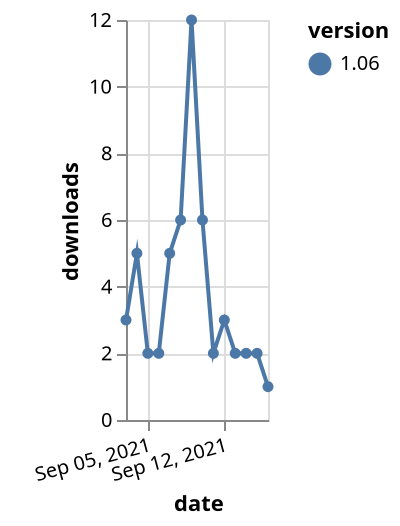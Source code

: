 {"$schema": "https://vega.github.io/schema/vega-lite/v5.json", "description": "A simple bar chart with embedded data.", "data": {"values": [{"date": "2021-09-03", "total": 1271, "delta": 3, "version": "1.06"}, {"date": "2021-09-04", "total": 1276, "delta": 5, "version": "1.06"}, {"date": "2021-09-05", "total": 1278, "delta": 2, "version": "1.06"}, {"date": "2021-09-06", "total": 1280, "delta": 2, "version": "1.06"}, {"date": "2021-09-07", "total": 1285, "delta": 5, "version": "1.06"}, {"date": "2021-09-08", "total": 1291, "delta": 6, "version": "1.06"}, {"date": "2021-09-09", "total": 1303, "delta": 12, "version": "1.06"}, {"date": "2021-09-10", "total": 1309, "delta": 6, "version": "1.06"}, {"date": "2021-09-11", "total": 1311, "delta": 2, "version": "1.06"}, {"date": "2021-09-12", "total": 1314, "delta": 3, "version": "1.06"}, {"date": "2021-09-13", "total": 1316, "delta": 2, "version": "1.06"}, {"date": "2021-09-14", "total": 1318, "delta": 2, "version": "1.06"}, {"date": "2021-09-15", "total": 1320, "delta": 2, "version": "1.06"}, {"date": "2021-09-16", "total": 1321, "delta": 1, "version": "1.06"}]}, "width": "container", "mark": {"type": "line", "point": {"filled": true}}, "encoding": {"x": {"field": "date", "type": "temporal", "timeUnit": "yearmonthdate", "title": "date", "axis": {"labelAngle": -15}}, "y": {"field": "delta", "type": "quantitative", "title": "downloads"}, "color": {"field": "version", "type": "nominal"}, "tooltip": {"field": "delta"}}}